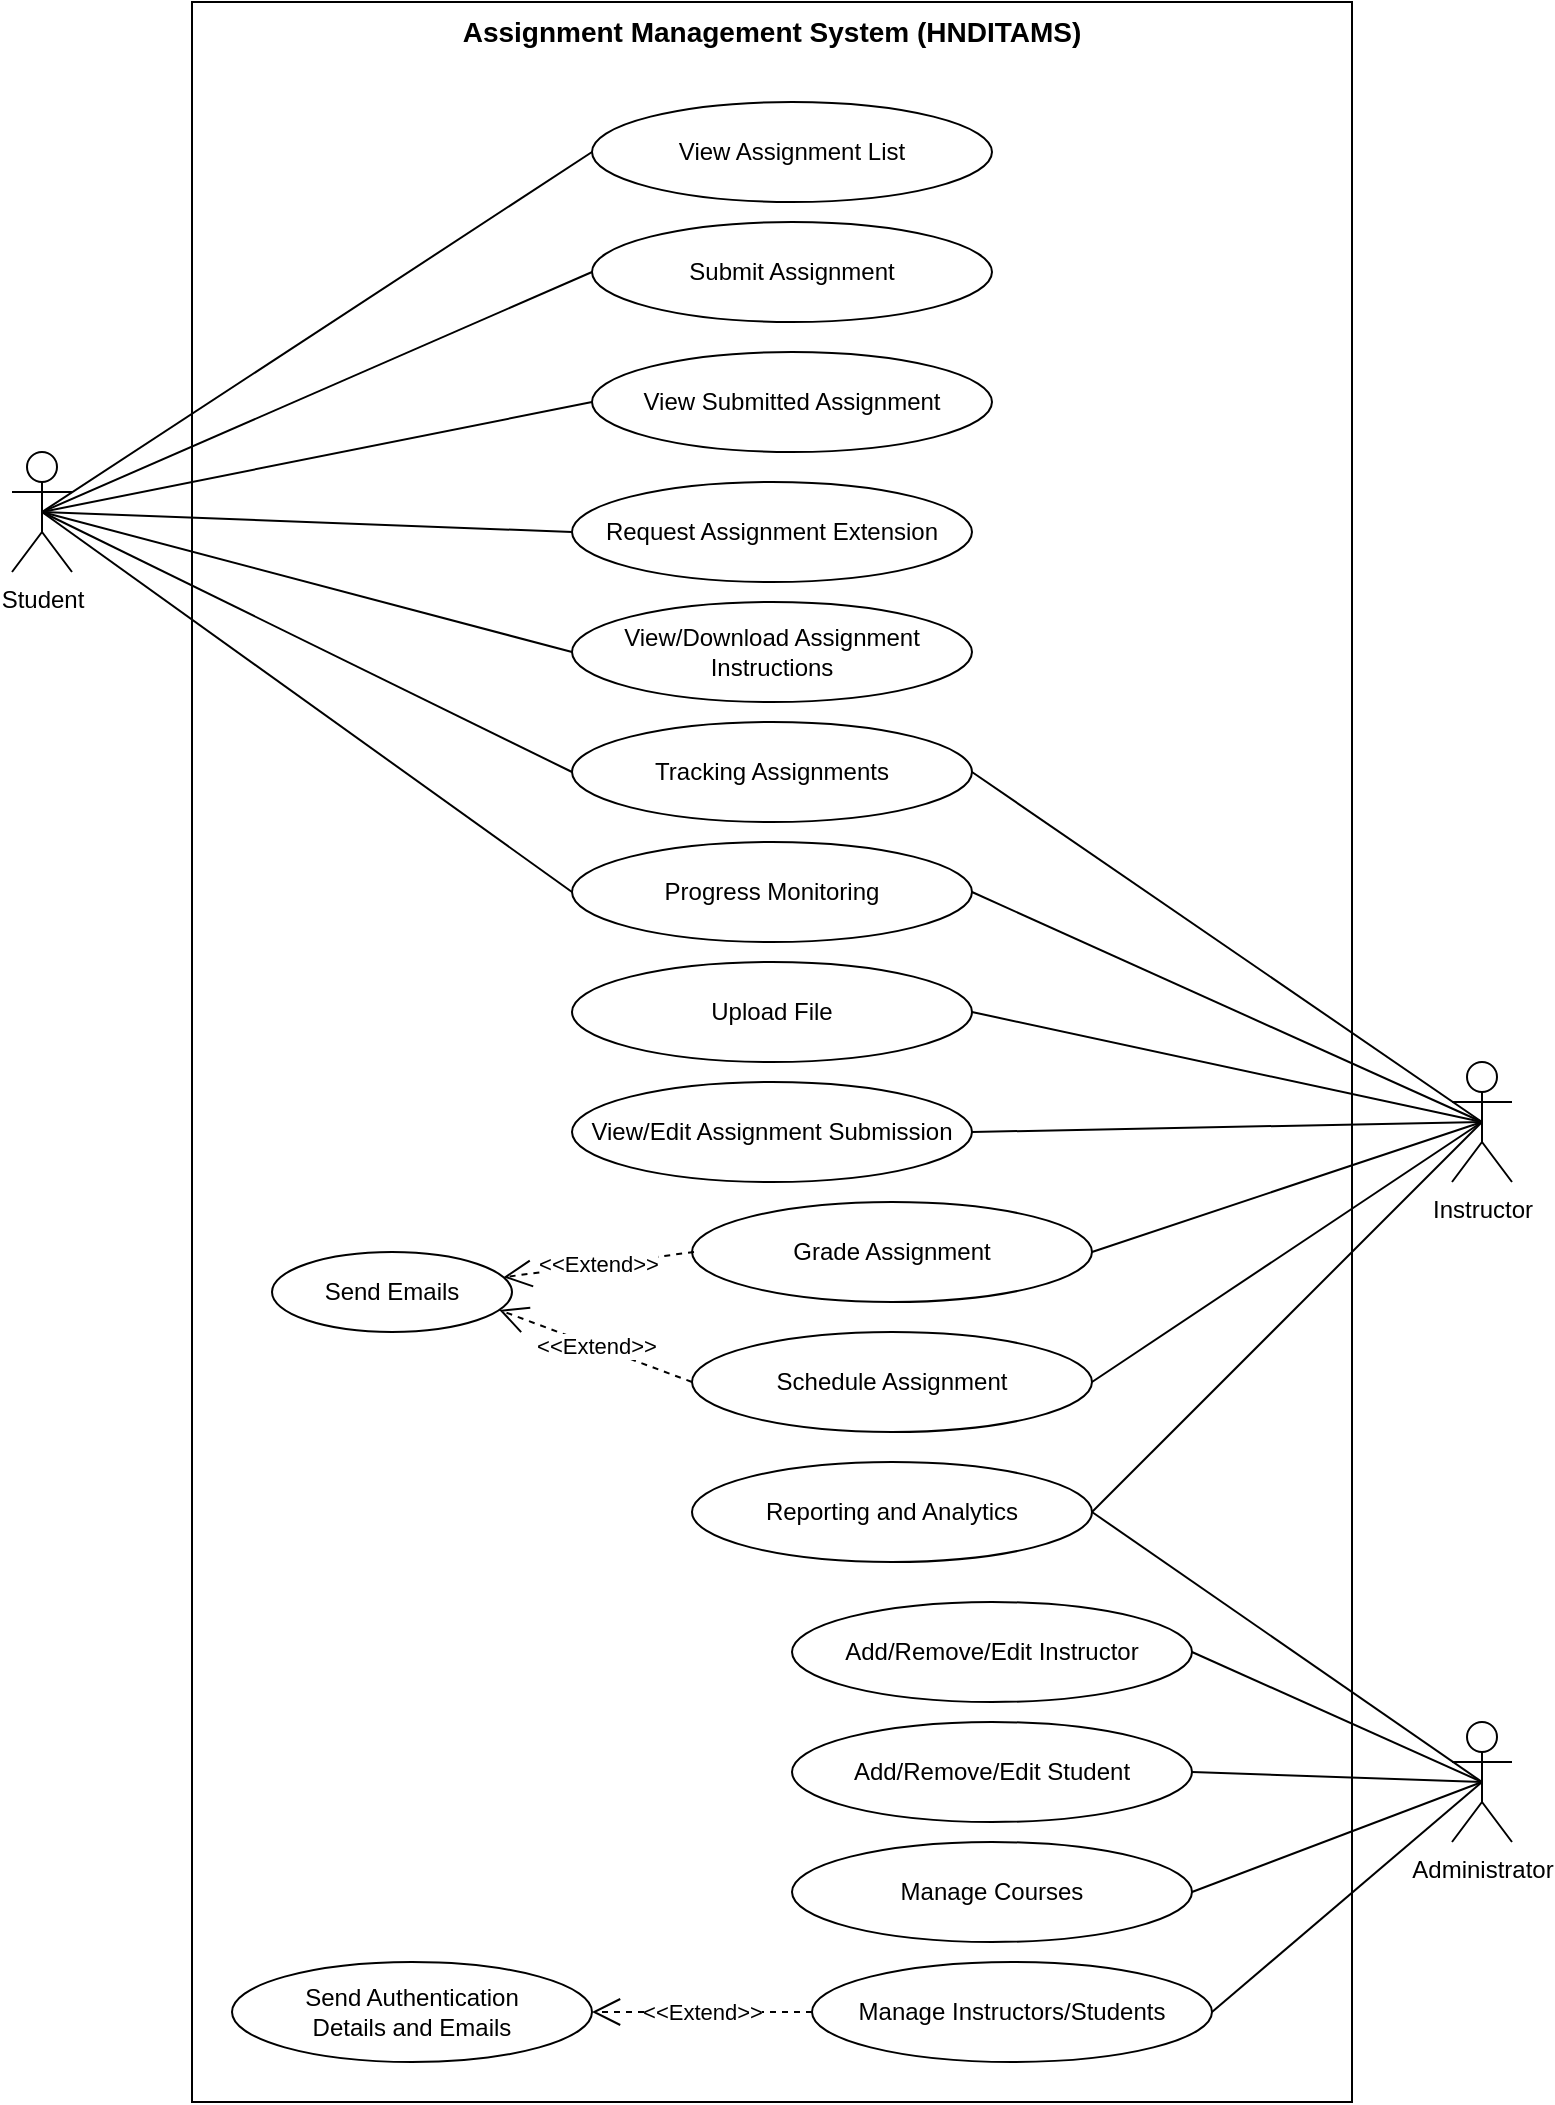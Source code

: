 <mxfile version="21.0.8" type="device"><diagram name="Page-1" id="xH00bS_dfwOh6WILXDS3"><mxGraphModel dx="1050" dy="590" grid="1" gridSize="10" guides="1" tooltips="1" connect="1" arrows="1" fold="1" page="1" pageScale="1" pageWidth="850" pageHeight="1100" math="0" shadow="0"><root><mxCell id="0"/><mxCell id="1" parent="0"/><mxCell id="m0RD8RCLQRZCw2bIkjAC-1" value="" style="rounded=0;whiteSpace=wrap;html=1;" vertex="1" parent="1"><mxGeometry x="150" y="30" width="580" height="1050" as="geometry"/></mxCell><mxCell id="m0RD8RCLQRZCw2bIkjAC-2" value="&lt;b&gt;&lt;font style=&quot;font-size: 14px;&quot;&gt;Assignment Management System (HNDITAMS)&lt;/font&gt;&lt;/b&gt;" style="text;html=1;strokeColor=none;fillColor=none;align=center;verticalAlign=middle;whiteSpace=wrap;rounded=0;" vertex="1" parent="1"><mxGeometry x="150" y="30" width="580" height="30" as="geometry"/></mxCell><mxCell id="m0RD8RCLQRZCw2bIkjAC-3" value="Student" style="shape=umlActor;verticalLabelPosition=bottom;verticalAlign=top;html=1;outlineConnect=0;" vertex="1" parent="1"><mxGeometry x="60" y="255" width="30" height="60" as="geometry"/></mxCell><mxCell id="m0RD8RCLQRZCw2bIkjAC-6" value="Administrator" style="shape=umlActor;verticalLabelPosition=bottom;verticalAlign=top;html=1;outlineConnect=0;" vertex="1" parent="1"><mxGeometry x="780" y="890" width="30" height="60" as="geometry"/></mxCell><mxCell id="m0RD8RCLQRZCw2bIkjAC-7" value="Instructor" style="shape=umlActor;verticalLabelPosition=bottom;verticalAlign=top;html=1;outlineConnect=0;" vertex="1" parent="1"><mxGeometry x="780" y="560" width="30" height="60" as="geometry"/></mxCell><mxCell id="m0RD8RCLQRZCw2bIkjAC-12" value="View Assignment List" style="ellipse;whiteSpace=wrap;html=1;" vertex="1" parent="1"><mxGeometry x="350" y="80" width="200" height="50" as="geometry"/></mxCell><mxCell id="m0RD8RCLQRZCw2bIkjAC-13" value="Submit Assignment" style="ellipse;whiteSpace=wrap;html=1;" vertex="1" parent="1"><mxGeometry x="350" y="140" width="200" height="50" as="geometry"/></mxCell><mxCell id="m0RD8RCLQRZCw2bIkjAC-14" value="View Submitted Assignment" style="ellipse;whiteSpace=wrap;html=1;" vertex="1" parent="1"><mxGeometry x="350" y="205" width="200" height="50" as="geometry"/></mxCell><mxCell id="m0RD8RCLQRZCw2bIkjAC-15" value="Request Assignment Extension" style="ellipse;whiteSpace=wrap;html=1;" vertex="1" parent="1"><mxGeometry x="340" y="270" width="200" height="50" as="geometry"/></mxCell><mxCell id="m0RD8RCLQRZCw2bIkjAC-16" value="View/Download Assignment Instructions" style="ellipse;whiteSpace=wrap;html=1;" vertex="1" parent="1"><mxGeometry x="340" y="330" width="200" height="50" as="geometry"/></mxCell><mxCell id="m0RD8RCLQRZCw2bIkjAC-17" value="Upload File" style="ellipse;whiteSpace=wrap;html=1;" vertex="1" parent="1"><mxGeometry x="340" y="510" width="200" height="50" as="geometry"/></mxCell><mxCell id="m0RD8RCLQRZCw2bIkjAC-18" value="View/Edit Assignment Submission" style="ellipse;whiteSpace=wrap;html=1;" vertex="1" parent="1"><mxGeometry x="340" y="570" width="200" height="50" as="geometry"/></mxCell><mxCell id="m0RD8RCLQRZCw2bIkjAC-19" value="Grade Assignment" style="ellipse;whiteSpace=wrap;html=1;" vertex="1" parent="1"><mxGeometry x="400" y="630" width="200" height="50" as="geometry"/></mxCell><mxCell id="m0RD8RCLQRZCw2bIkjAC-20" value="Add/Remove/Edit Instructor" style="ellipse;whiteSpace=wrap;html=1;" vertex="1" parent="1"><mxGeometry x="450" y="830" width="200" height="50" as="geometry"/></mxCell><mxCell id="m0RD8RCLQRZCw2bIkjAC-21" value="Add/Remove/Edit Student" style="ellipse;whiteSpace=wrap;html=1;" vertex="1" parent="1"><mxGeometry x="450" y="890" width="200" height="50" as="geometry"/></mxCell><mxCell id="m0RD8RCLQRZCw2bIkjAC-23" value="" style="endArrow=none;html=1;rounded=0;exitX=0.5;exitY=0.5;exitDx=0;exitDy=0;exitPerimeter=0;entryX=0;entryY=0.5;entryDx=0;entryDy=0;" edge="1" parent="1" source="m0RD8RCLQRZCw2bIkjAC-3" target="m0RD8RCLQRZCw2bIkjAC-12"><mxGeometry width="50" height="50" relative="1" as="geometry"><mxPoint x="400" y="290" as="sourcePoint"/><mxPoint x="450" y="240" as="targetPoint"/></mxGeometry></mxCell><mxCell id="m0RD8RCLQRZCw2bIkjAC-25" value="" style="endArrow=none;html=1;rounded=0;exitX=0.5;exitY=0.5;exitDx=0;exitDy=0;exitPerimeter=0;entryX=0;entryY=0.5;entryDx=0;entryDy=0;" edge="1" parent="1" source="m0RD8RCLQRZCw2bIkjAC-3" target="m0RD8RCLQRZCw2bIkjAC-13"><mxGeometry width="50" height="50" relative="1" as="geometry"><mxPoint x="75" y="440" as="sourcePoint"/><mxPoint x="370" y="135" as="targetPoint"/></mxGeometry></mxCell><mxCell id="m0RD8RCLQRZCw2bIkjAC-26" value="" style="endArrow=none;html=1;rounded=0;exitX=0.5;exitY=0.5;exitDx=0;exitDy=0;exitPerimeter=0;entryX=0;entryY=0.5;entryDx=0;entryDy=0;" edge="1" parent="1" source="m0RD8RCLQRZCw2bIkjAC-3" target="m0RD8RCLQRZCw2bIkjAC-14"><mxGeometry width="50" height="50" relative="1" as="geometry"><mxPoint x="75" y="440" as="sourcePoint"/><mxPoint x="380" y="205" as="targetPoint"/></mxGeometry></mxCell><mxCell id="m0RD8RCLQRZCw2bIkjAC-27" value="" style="endArrow=none;html=1;rounded=0;exitX=0.5;exitY=0.5;exitDx=0;exitDy=0;exitPerimeter=0;entryX=0;entryY=0.5;entryDx=0;entryDy=0;" edge="1" parent="1" source="m0RD8RCLQRZCw2bIkjAC-3" target="m0RD8RCLQRZCw2bIkjAC-15"><mxGeometry width="50" height="50" relative="1" as="geometry"><mxPoint x="75" y="440" as="sourcePoint"/><mxPoint x="360" y="290" as="targetPoint"/></mxGeometry></mxCell><mxCell id="m0RD8RCLQRZCw2bIkjAC-28" value="" style="endArrow=none;html=1;rounded=0;exitX=0.5;exitY=0.5;exitDx=0;exitDy=0;exitPerimeter=0;entryX=0;entryY=0.5;entryDx=0;entryDy=0;" edge="1" parent="1" source="m0RD8RCLQRZCw2bIkjAC-3" target="m0RD8RCLQRZCw2bIkjAC-16"><mxGeometry width="50" height="50" relative="1" as="geometry"><mxPoint x="75" y="440" as="sourcePoint"/><mxPoint x="360" y="365" as="targetPoint"/></mxGeometry></mxCell><mxCell id="m0RD8RCLQRZCw2bIkjAC-29" value="" style="endArrow=none;html=1;rounded=0;entryX=0.5;entryY=0.5;entryDx=0;entryDy=0;entryPerimeter=0;exitX=1;exitY=0.5;exitDx=0;exitDy=0;" edge="1" parent="1" source="m0RD8RCLQRZCw2bIkjAC-17" target="m0RD8RCLQRZCw2bIkjAC-7"><mxGeometry width="50" height="50" relative="1" as="geometry"><mxPoint x="400" y="590" as="sourcePoint"/><mxPoint x="450" y="540" as="targetPoint"/></mxGeometry></mxCell><mxCell id="m0RD8RCLQRZCw2bIkjAC-30" value="" style="endArrow=none;html=1;rounded=0;entryX=0.5;entryY=0.5;entryDx=0;entryDy=0;entryPerimeter=0;exitX=1;exitY=0.5;exitDx=0;exitDy=0;" edge="1" parent="1" source="m0RD8RCLQRZCw2bIkjAC-18" target="m0RD8RCLQRZCw2bIkjAC-7"><mxGeometry width="50" height="50" relative="1" as="geometry"><mxPoint x="570" y="515" as="sourcePoint"/><mxPoint x="805" y="290" as="targetPoint"/></mxGeometry></mxCell><mxCell id="m0RD8RCLQRZCw2bIkjAC-31" value="" style="endArrow=none;html=1;rounded=0;exitX=1;exitY=0.5;exitDx=0;exitDy=0;entryX=0.5;entryY=0.5;entryDx=0;entryDy=0;entryPerimeter=0;" edge="1" parent="1" source="m0RD8RCLQRZCw2bIkjAC-19" target="m0RD8RCLQRZCw2bIkjAC-7"><mxGeometry width="50" height="50" relative="1" as="geometry"><mxPoint x="560" y="585" as="sourcePoint"/><mxPoint x="805" y="290" as="targetPoint"/></mxGeometry></mxCell><mxCell id="m0RD8RCLQRZCw2bIkjAC-32" value="" style="endArrow=none;html=1;rounded=0;entryX=0.5;entryY=0.5;entryDx=0;entryDy=0;entryPerimeter=0;exitX=1;exitY=0.5;exitDx=0;exitDy=0;" edge="1" parent="1" source="m0RD8RCLQRZCw2bIkjAC-20" target="m0RD8RCLQRZCw2bIkjAC-6"><mxGeometry width="50" height="50" relative="1" as="geometry"><mxPoint x="400" y="790" as="sourcePoint"/><mxPoint x="450" y="740" as="targetPoint"/></mxGeometry></mxCell><mxCell id="m0RD8RCLQRZCw2bIkjAC-33" value="" style="endArrow=none;html=1;rounded=0;exitX=1;exitY=0.5;exitDx=0;exitDy=0;entryX=0.5;entryY=0.5;entryDx=0;entryDy=0;entryPerimeter=0;" edge="1" parent="1" source="m0RD8RCLQRZCw2bIkjAC-21" target="m0RD8RCLQRZCw2bIkjAC-6"><mxGeometry width="50" height="50" relative="1" as="geometry"><mxPoint x="590" y="725" as="sourcePoint"/><mxPoint x="790" y="650" as="targetPoint"/></mxGeometry></mxCell><mxCell id="m0RD8RCLQRZCw2bIkjAC-35" value="Schedule Assignment" style="ellipse;whiteSpace=wrap;html=1;" vertex="1" parent="1"><mxGeometry x="400" y="695" width="200" height="50" as="geometry"/></mxCell><mxCell id="m0RD8RCLQRZCw2bIkjAC-36" value="" style="endArrow=none;html=1;rounded=0;exitX=1;exitY=0.5;exitDx=0;exitDy=0;entryX=0.5;entryY=0.5;entryDx=0;entryDy=0;entryPerimeter=0;" edge="1" parent="1" source="m0RD8RCLQRZCw2bIkjAC-35" target="m0RD8RCLQRZCw2bIkjAC-7"><mxGeometry width="50" height="50" relative="1" as="geometry"><mxPoint x="580" y="645" as="sourcePoint"/><mxPoint x="790" y="550" as="targetPoint"/></mxGeometry></mxCell><mxCell id="m0RD8RCLQRZCw2bIkjAC-37" value="Progress Monitoring" style="ellipse;whiteSpace=wrap;html=1;" vertex="1" parent="1"><mxGeometry x="340" y="450" width="200" height="50" as="geometry"/></mxCell><mxCell id="m0RD8RCLQRZCw2bIkjAC-38" value="" style="endArrow=none;html=1;rounded=0;exitX=1;exitY=0.5;exitDx=0;exitDy=0;entryX=0.5;entryY=0.5;entryDx=0;entryDy=0;entryPerimeter=0;" edge="1" parent="1" source="m0RD8RCLQRZCw2bIkjAC-37" target="m0RD8RCLQRZCw2bIkjAC-7"><mxGeometry width="50" height="50" relative="1" as="geometry"><mxPoint x="580" y="715" as="sourcePoint"/><mxPoint x="805" y="600" as="targetPoint"/></mxGeometry></mxCell><mxCell id="m0RD8RCLQRZCw2bIkjAC-39" value="" style="endArrow=none;html=1;rounded=0;exitX=0.5;exitY=0.5;exitDx=0;exitDy=0;exitPerimeter=0;entryX=0;entryY=0.5;entryDx=0;entryDy=0;" edge="1" parent="1" source="m0RD8RCLQRZCw2bIkjAC-3" target="m0RD8RCLQRZCw2bIkjAC-37"><mxGeometry width="50" height="50" relative="1" as="geometry"><mxPoint x="85" y="285" as="sourcePoint"/><mxPoint x="360" y="435" as="targetPoint"/></mxGeometry></mxCell><mxCell id="m0RD8RCLQRZCw2bIkjAC-40" value="Tracking Assignments" style="ellipse;whiteSpace=wrap;html=1;" vertex="1" parent="1"><mxGeometry x="340" y="390" width="200" height="50" as="geometry"/></mxCell><mxCell id="m0RD8RCLQRZCw2bIkjAC-41" value="" style="endArrow=none;html=1;rounded=0;exitX=1;exitY=0.5;exitDx=0;exitDy=0;entryX=0.5;entryY=0.5;entryDx=0;entryDy=0;entryPerimeter=0;" edge="1" parent="1" source="m0RD8RCLQRZCw2bIkjAC-40" target="m0RD8RCLQRZCw2bIkjAC-7"><mxGeometry width="50" height="50" relative="1" as="geometry"><mxPoint x="590" y="775" as="sourcePoint"/><mxPoint x="805" y="600" as="targetPoint"/></mxGeometry></mxCell><mxCell id="m0RD8RCLQRZCw2bIkjAC-42" value="" style="endArrow=none;html=1;rounded=0;exitX=0.5;exitY=0.5;exitDx=0;exitDy=0;exitPerimeter=0;entryX=0;entryY=0.5;entryDx=0;entryDy=0;" edge="1" parent="1" source="m0RD8RCLQRZCw2bIkjAC-3" target="m0RD8RCLQRZCw2bIkjAC-40"><mxGeometry width="50" height="50" relative="1" as="geometry"><mxPoint x="85" y="295" as="sourcePoint"/><mxPoint x="390" y="775" as="targetPoint"/></mxGeometry></mxCell><mxCell id="m0RD8RCLQRZCw2bIkjAC-43" value="Manage Courses" style="ellipse;whiteSpace=wrap;html=1;" vertex="1" parent="1"><mxGeometry x="450" y="950" width="200" height="50" as="geometry"/></mxCell><mxCell id="m0RD8RCLQRZCw2bIkjAC-44" value="" style="endArrow=none;html=1;rounded=0;exitX=1;exitY=0.5;exitDx=0;exitDy=0;entryX=0.5;entryY=0.5;entryDx=0;entryDy=0;entryPerimeter=0;" edge="1" parent="1" source="m0RD8RCLQRZCw2bIkjAC-43" target="m0RD8RCLQRZCw2bIkjAC-6"><mxGeometry width="50" height="50" relative="1" as="geometry"><mxPoint x="590" y="955" as="sourcePoint"/><mxPoint x="805" y="910" as="targetPoint"/></mxGeometry></mxCell><mxCell id="m0RD8RCLQRZCw2bIkjAC-45" value="Reporting and Analytics" style="ellipse;whiteSpace=wrap;html=1;" vertex="1" parent="1"><mxGeometry x="400" y="760" width="200" height="50" as="geometry"/></mxCell><mxCell id="m0RD8RCLQRZCw2bIkjAC-46" value="Send Authentication&lt;br&gt;Details and Emails" style="ellipse;whiteSpace=wrap;html=1;" vertex="1" parent="1"><mxGeometry x="170" y="1010" width="180" height="50" as="geometry"/></mxCell><mxCell id="m0RD8RCLQRZCw2bIkjAC-47" value="Manage Instructors/Students" style="ellipse;whiteSpace=wrap;html=1;" vertex="1" parent="1"><mxGeometry x="460" y="1010" width="200" height="50" as="geometry"/></mxCell><mxCell id="m0RD8RCLQRZCw2bIkjAC-48" value="" style="endArrow=none;html=1;rounded=0;exitX=1;exitY=0.5;exitDx=0;exitDy=0;entryX=0.5;entryY=0.5;entryDx=0;entryDy=0;entryPerimeter=0;" edge="1" parent="1" source="m0RD8RCLQRZCw2bIkjAC-47" target="m0RD8RCLQRZCw2bIkjAC-6"><mxGeometry width="50" height="50" relative="1" as="geometry"><mxPoint x="590" y="1005" as="sourcePoint"/><mxPoint x="805" y="910" as="targetPoint"/></mxGeometry></mxCell><mxCell id="m0RD8RCLQRZCw2bIkjAC-53" value="&amp;lt;&amp;lt;Extend&amp;gt;&amp;gt;" style="endArrow=open;endSize=12;dashed=1;html=1;rounded=0;entryX=1;entryY=0.5;entryDx=0;entryDy=0;exitX=0;exitY=0.5;exitDx=0;exitDy=0;" edge="1" parent="1" source="m0RD8RCLQRZCw2bIkjAC-47" target="m0RD8RCLQRZCw2bIkjAC-46"><mxGeometry width="160" relative="1" as="geometry"><mxPoint x="340" y="880" as="sourcePoint"/><mxPoint x="500" y="880" as="targetPoint"/></mxGeometry></mxCell><mxCell id="m0RD8RCLQRZCw2bIkjAC-54" value="Send Emails" style="ellipse;whiteSpace=wrap;html=1;" vertex="1" parent="1"><mxGeometry x="190" y="655" width="120" height="40" as="geometry"/></mxCell><mxCell id="m0RD8RCLQRZCw2bIkjAC-55" value="&amp;lt;&amp;lt;Extend&amp;gt;&amp;gt;" style="endArrow=open;endSize=12;dashed=1;html=1;rounded=0;exitX=0;exitY=0.5;exitDx=0;exitDy=0;entryX=0.947;entryY=0.725;entryDx=0;entryDy=0;entryPerimeter=0;" edge="1" parent="1" source="m0RD8RCLQRZCw2bIkjAC-35" target="m0RD8RCLQRZCw2bIkjAC-54"><mxGeometry width="160" relative="1" as="geometry"><mxPoint x="340" y="750" as="sourcePoint"/><mxPoint x="300" y="750" as="targetPoint"/></mxGeometry></mxCell><mxCell id="m0RD8RCLQRZCw2bIkjAC-56" value="&amp;lt;&amp;lt;Extend&amp;gt;&amp;gt;" style="endArrow=open;endSize=12;dashed=1;html=1;rounded=0;exitX=0;exitY=0.5;exitDx=0;exitDy=0;" edge="1" parent="1" target="m0RD8RCLQRZCw2bIkjAC-54"><mxGeometry width="160" relative="1" as="geometry"><mxPoint x="401" y="655" as="sourcePoint"/><mxPoint x="283.426" y="665.858" as="targetPoint"/></mxGeometry></mxCell><mxCell id="m0RD8RCLQRZCw2bIkjAC-57" value="" style="endArrow=none;html=1;rounded=0;exitX=1;exitY=0.5;exitDx=0;exitDy=0;entryX=0.5;entryY=0.5;entryDx=0;entryDy=0;entryPerimeter=0;" edge="1" parent="1" source="m0RD8RCLQRZCw2bIkjAC-45" target="m0RD8RCLQRZCw2bIkjAC-7"><mxGeometry width="50" height="50" relative="1" as="geometry"><mxPoint x="610" y="730" as="sourcePoint"/><mxPoint x="800" y="600" as="targetPoint"/></mxGeometry></mxCell><mxCell id="m0RD8RCLQRZCw2bIkjAC-58" value="" style="endArrow=none;html=1;rounded=0;entryX=0.5;entryY=0.5;entryDx=0;entryDy=0;entryPerimeter=0;exitX=1;exitY=0.5;exitDx=0;exitDy=0;" edge="1" parent="1" source="m0RD8RCLQRZCw2bIkjAC-45" target="m0RD8RCLQRZCw2bIkjAC-6"><mxGeometry width="50" height="50" relative="1" as="geometry"><mxPoint x="660" y="865" as="sourcePoint"/><mxPoint x="805" y="930" as="targetPoint"/></mxGeometry></mxCell></root></mxGraphModel></diagram></mxfile>